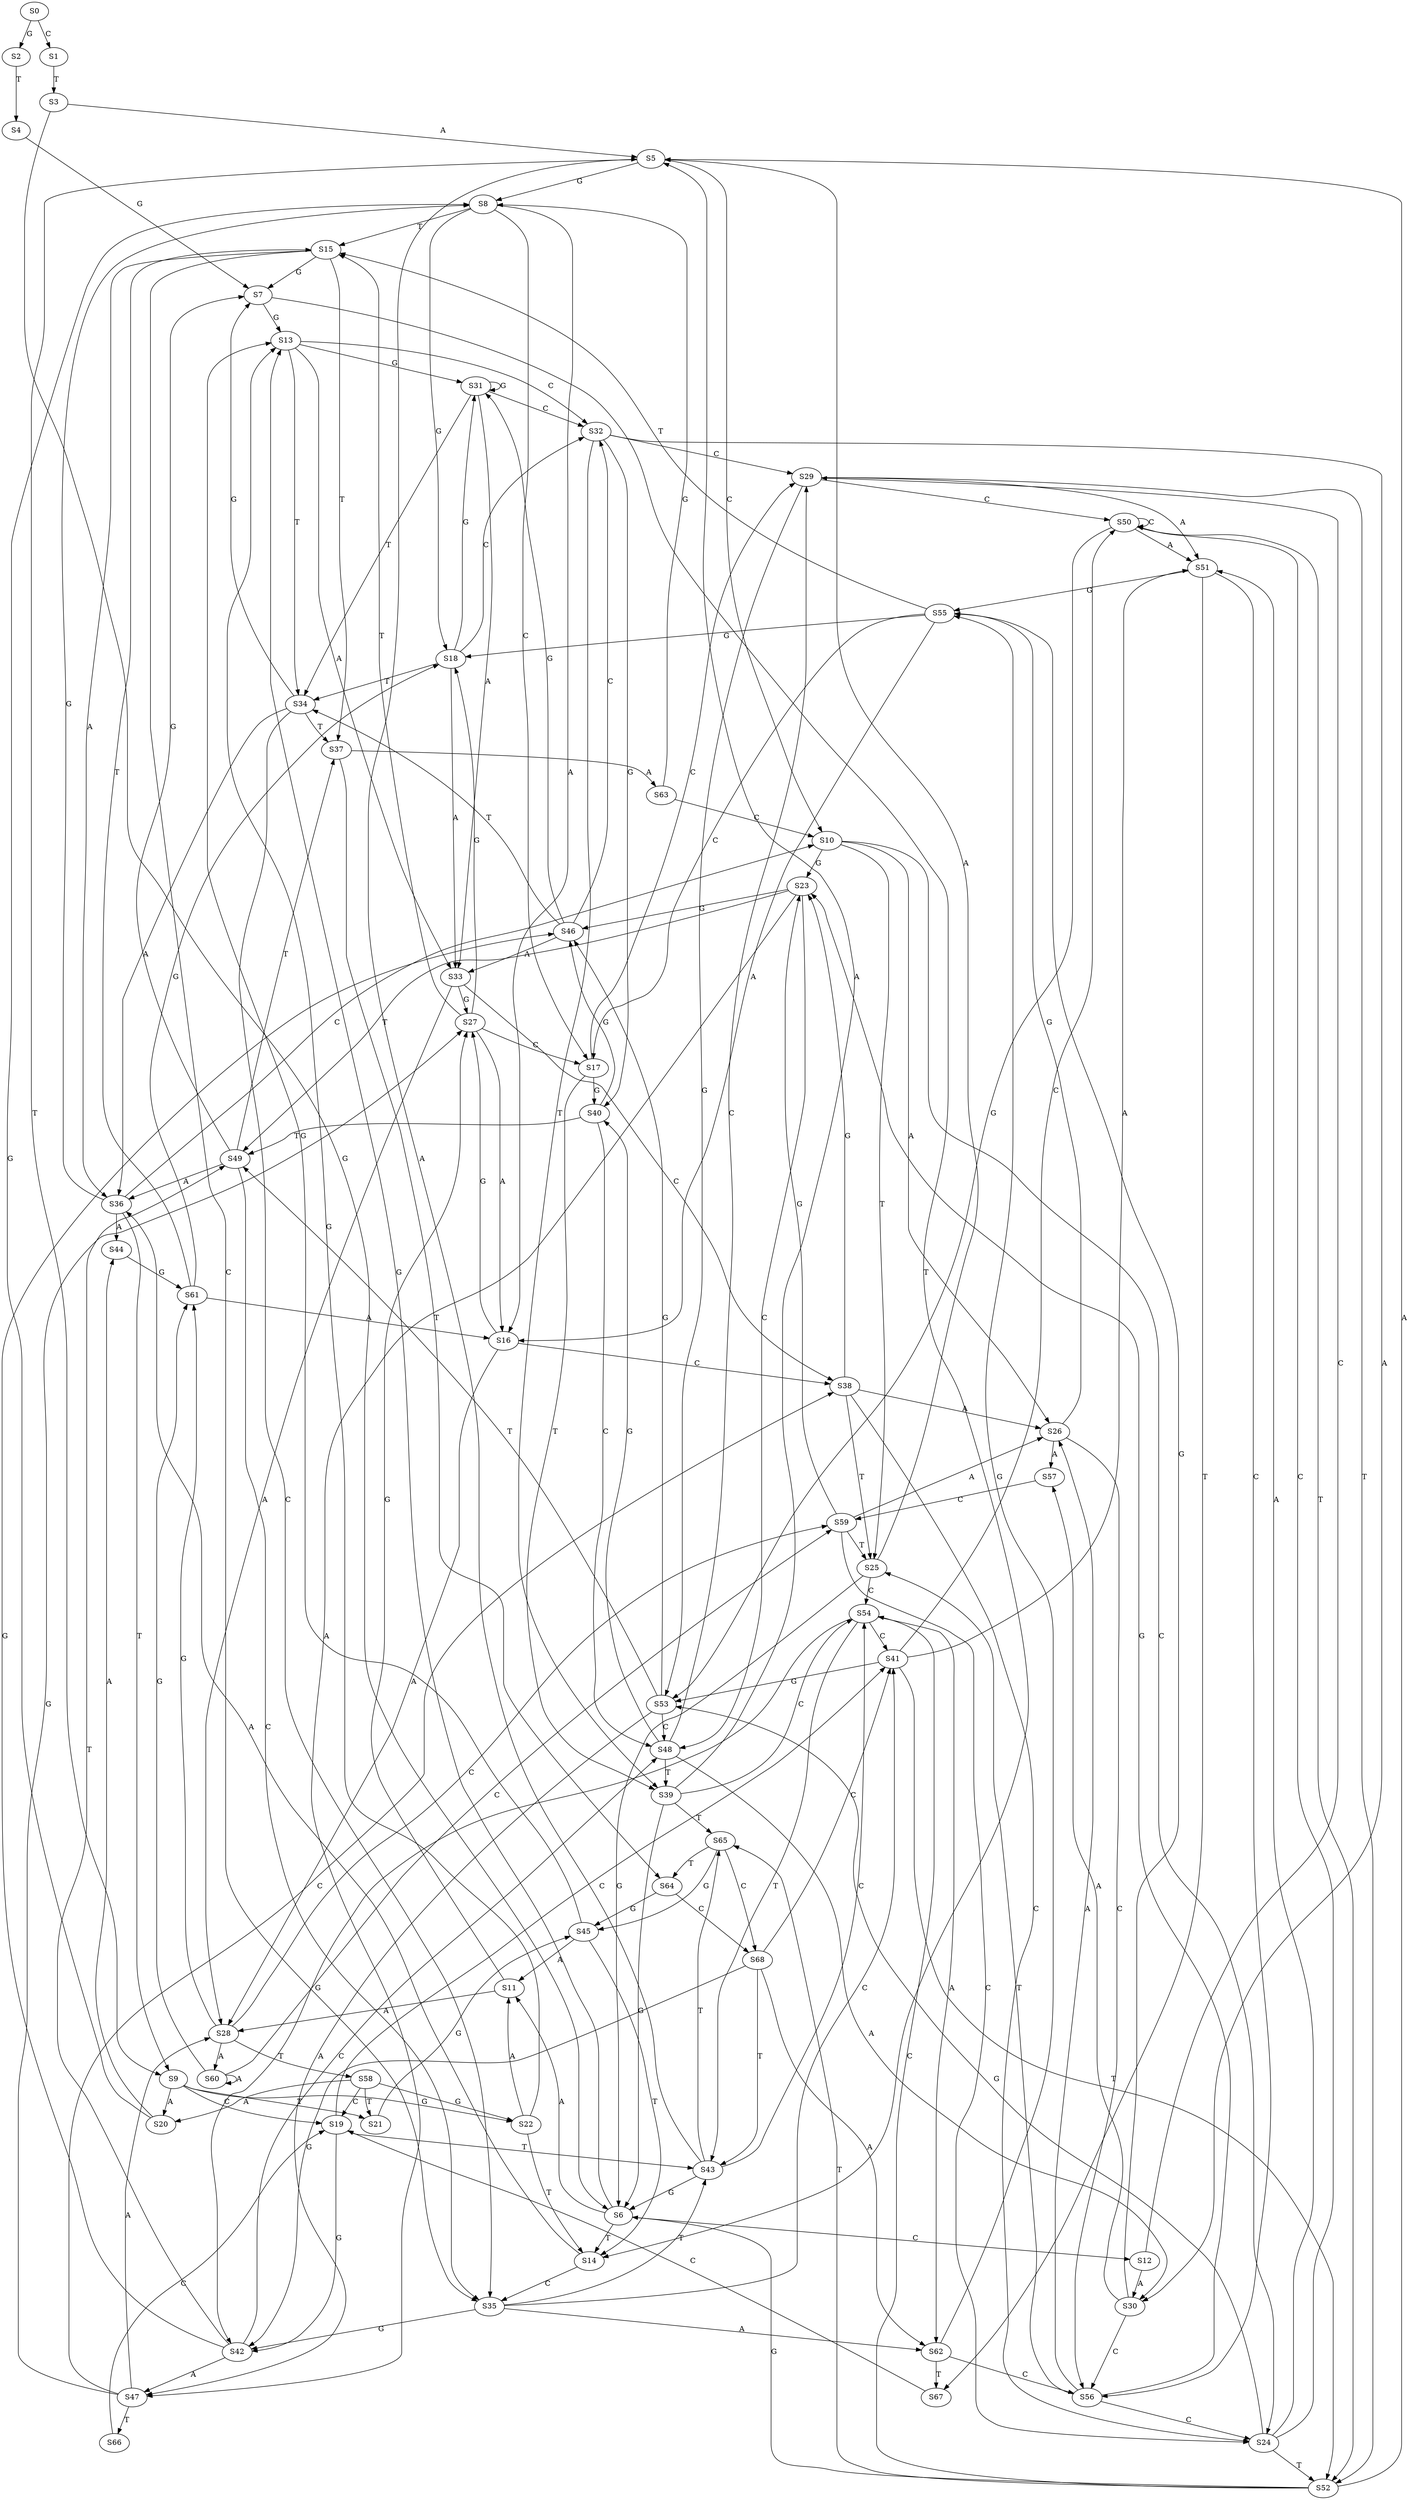 strict digraph  {
	S0 -> S1 [ label = C ];
	S0 -> S2 [ label = G ];
	S1 -> S3 [ label = T ];
	S2 -> S4 [ label = T ];
	S3 -> S5 [ label = A ];
	S3 -> S6 [ label = G ];
	S4 -> S7 [ label = G ];
	S5 -> S8 [ label = G ];
	S5 -> S9 [ label = T ];
	S5 -> S10 [ label = C ];
	S6 -> S11 [ label = A ];
	S6 -> S12 [ label = C ];
	S6 -> S13 [ label = G ];
	S6 -> S14 [ label = T ];
	S7 -> S14 [ label = T ];
	S7 -> S13 [ label = G ];
	S8 -> S15 [ label = T ];
	S8 -> S16 [ label = A ];
	S8 -> S17 [ label = C ];
	S8 -> S18 [ label = G ];
	S9 -> S19 [ label = C ];
	S9 -> S20 [ label = A ];
	S9 -> S21 [ label = T ];
	S9 -> S22 [ label = G ];
	S10 -> S23 [ label = G ];
	S10 -> S24 [ label = C ];
	S10 -> S25 [ label = T ];
	S10 -> S26 [ label = A ];
	S11 -> S27 [ label = G ];
	S11 -> S28 [ label = A ];
	S12 -> S29 [ label = C ];
	S12 -> S30 [ label = A ];
	S13 -> S31 [ label = G ];
	S13 -> S32 [ label = C ];
	S13 -> S33 [ label = A ];
	S13 -> S34 [ label = T ];
	S14 -> S35 [ label = C ];
	S14 -> S36 [ label = A ];
	S15 -> S36 [ label = A ];
	S15 -> S35 [ label = C ];
	S15 -> S7 [ label = G ];
	S15 -> S37 [ label = T ];
	S16 -> S28 [ label = A ];
	S16 -> S38 [ label = C ];
	S16 -> S27 [ label = G ];
	S17 -> S29 [ label = C ];
	S17 -> S39 [ label = T ];
	S17 -> S40 [ label = G ];
	S18 -> S33 [ label = A ];
	S18 -> S31 [ label = G ];
	S18 -> S34 [ label = T ];
	S18 -> S32 [ label = C ];
	S19 -> S41 [ label = C ];
	S19 -> S42 [ label = G ];
	S19 -> S43 [ label = T ];
	S20 -> S8 [ label = G ];
	S20 -> S44 [ label = A ];
	S21 -> S45 [ label = G ];
	S22 -> S13 [ label = G ];
	S22 -> S11 [ label = A ];
	S22 -> S14 [ label = T ];
	S23 -> S46 [ label = G ];
	S23 -> S47 [ label = A ];
	S23 -> S48 [ label = C ];
	S23 -> S49 [ label = T ];
	S24 -> S50 [ label = C ];
	S24 -> S51 [ label = A ];
	S24 -> S52 [ label = T ];
	S24 -> S53 [ label = G ];
	S25 -> S5 [ label = A ];
	S25 -> S54 [ label = C ];
	S25 -> S6 [ label = G ];
	S26 -> S55 [ label = G ];
	S26 -> S56 [ label = C ];
	S26 -> S57 [ label = A ];
	S27 -> S15 [ label = T ];
	S27 -> S16 [ label = A ];
	S27 -> S18 [ label = G ];
	S27 -> S17 [ label = C ];
	S28 -> S58 [ label = T ];
	S28 -> S59 [ label = C ];
	S28 -> S60 [ label = A ];
	S28 -> S61 [ label = G ];
	S29 -> S53 [ label = G ];
	S29 -> S51 [ label = A ];
	S29 -> S52 [ label = T ];
	S29 -> S50 [ label = C ];
	S30 -> S55 [ label = G ];
	S30 -> S56 [ label = C ];
	S30 -> S57 [ label = A ];
	S31 -> S34 [ label = T ];
	S31 -> S32 [ label = C ];
	S31 -> S31 [ label = G ];
	S31 -> S33 [ label = A ];
	S32 -> S39 [ label = T ];
	S32 -> S29 [ label = C ];
	S32 -> S30 [ label = A ];
	S32 -> S40 [ label = G ];
	S33 -> S28 [ label = A ];
	S33 -> S38 [ label = C ];
	S33 -> S27 [ label = G ];
	S34 -> S36 [ label = A ];
	S34 -> S35 [ label = C ];
	S34 -> S7 [ label = G ];
	S34 -> S37 [ label = T ];
	S35 -> S43 [ label = T ];
	S35 -> S42 [ label = G ];
	S35 -> S62 [ label = A ];
	S35 -> S41 [ label = C ];
	S36 -> S9 [ label = T ];
	S36 -> S8 [ label = G ];
	S36 -> S44 [ label = A ];
	S36 -> S10 [ label = C ];
	S37 -> S63 [ label = A ];
	S37 -> S64 [ label = T ];
	S38 -> S25 [ label = T ];
	S38 -> S23 [ label = G ];
	S38 -> S24 [ label = C ];
	S38 -> S26 [ label = A ];
	S39 -> S5 [ label = A ];
	S39 -> S54 [ label = C ];
	S39 -> S65 [ label = T ];
	S39 -> S6 [ label = G ];
	S40 -> S46 [ label = G ];
	S40 -> S48 [ label = C ];
	S40 -> S49 [ label = T ];
	S41 -> S50 [ label = C ];
	S41 -> S51 [ label = A ];
	S41 -> S52 [ label = T ];
	S41 -> S53 [ label = G ];
	S42 -> S46 [ label = G ];
	S42 -> S49 [ label = T ];
	S42 -> S48 [ label = C ];
	S42 -> S47 [ label = A ];
	S43 -> S6 [ label = G ];
	S43 -> S54 [ label = C ];
	S43 -> S5 [ label = A ];
	S43 -> S65 [ label = T ];
	S44 -> S61 [ label = G ];
	S45 -> S13 [ label = G ];
	S45 -> S14 [ label = T ];
	S45 -> S11 [ label = A ];
	S46 -> S33 [ label = A ];
	S46 -> S31 [ label = G ];
	S46 -> S32 [ label = C ];
	S46 -> S34 [ label = T ];
	S47 -> S28 [ label = A ];
	S47 -> S38 [ label = C ];
	S47 -> S27 [ label = G ];
	S47 -> S66 [ label = T ];
	S48 -> S40 [ label = G ];
	S48 -> S39 [ label = T ];
	S48 -> S29 [ label = C ];
	S48 -> S30 [ label = A ];
	S49 -> S35 [ label = C ];
	S49 -> S36 [ label = A ];
	S49 -> S7 [ label = G ];
	S49 -> S37 [ label = T ];
	S50 -> S53 [ label = G ];
	S50 -> S50 [ label = C ];
	S50 -> S51 [ label = A ];
	S50 -> S52 [ label = T ];
	S51 -> S55 [ label = G ];
	S51 -> S67 [ label = T ];
	S51 -> S56 [ label = C ];
	S52 -> S6 [ label = G ];
	S52 -> S5 [ label = A ];
	S52 -> S54 [ label = C ];
	S52 -> S65 [ label = T ];
	S53 -> S47 [ label = A ];
	S53 -> S46 [ label = G ];
	S53 -> S49 [ label = T ];
	S53 -> S48 [ label = C ];
	S54 -> S43 [ label = T ];
	S54 -> S42 [ label = G ];
	S54 -> S41 [ label = C ];
	S54 -> S62 [ label = A ];
	S55 -> S18 [ label = G ];
	S55 -> S15 [ label = T ];
	S55 -> S16 [ label = A ];
	S55 -> S17 [ label = C ];
	S56 -> S25 [ label = T ];
	S56 -> S24 [ label = C ];
	S56 -> S26 [ label = A ];
	S56 -> S23 [ label = G ];
	S57 -> S59 [ label = C ];
	S58 -> S20 [ label = A ];
	S58 -> S19 [ label = C ];
	S58 -> S22 [ label = G ];
	S58 -> S21 [ label = T ];
	S59 -> S26 [ label = A ];
	S59 -> S24 [ label = C ];
	S59 -> S23 [ label = G ];
	S59 -> S25 [ label = T ];
	S60 -> S61 [ label = G ];
	S60 -> S59 [ label = C ];
	S60 -> S60 [ label = A ];
	S61 -> S15 [ label = T ];
	S61 -> S16 [ label = A ];
	S61 -> S18 [ label = G ];
	S62 -> S67 [ label = T ];
	S62 -> S56 [ label = C ];
	S62 -> S55 [ label = G ];
	S63 -> S10 [ label = C ];
	S63 -> S8 [ label = G ];
	S64 -> S45 [ label = G ];
	S64 -> S68 [ label = C ];
	S65 -> S68 [ label = C ];
	S65 -> S45 [ label = G ];
	S65 -> S64 [ label = T ];
	S66 -> S19 [ label = C ];
	S67 -> S19 [ label = C ];
	S68 -> S62 [ label = A ];
	S68 -> S43 [ label = T ];
	S68 -> S41 [ label = C ];
	S68 -> S42 [ label = G ];
}
